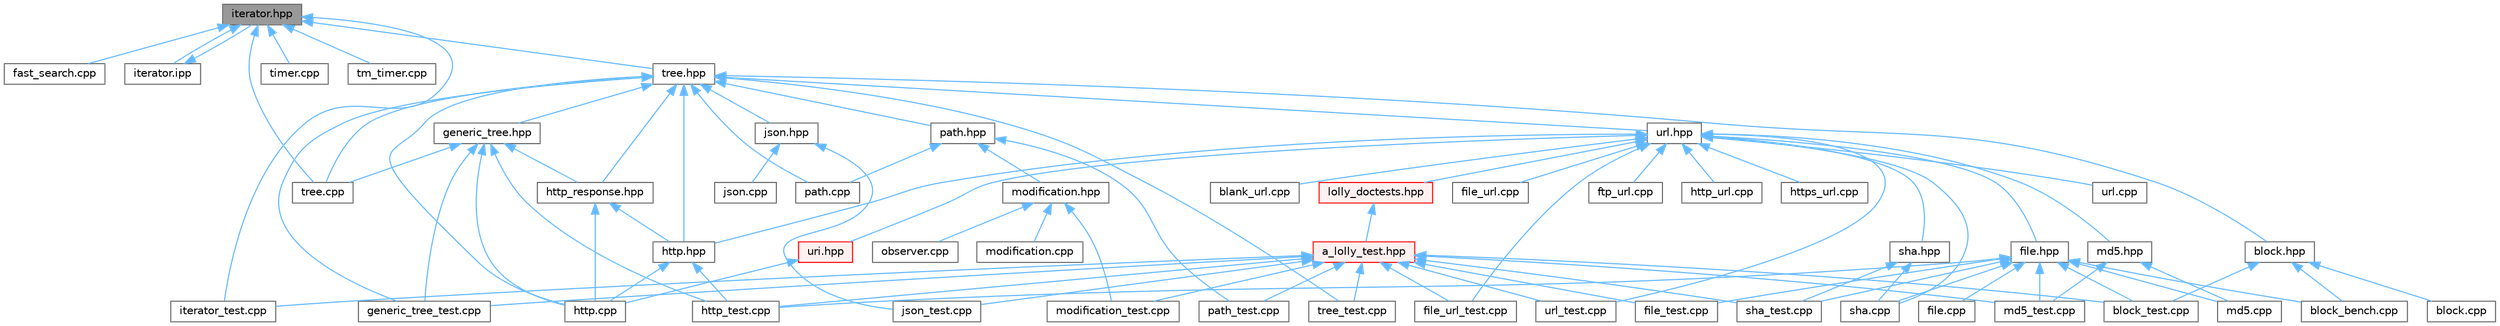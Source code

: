 digraph "iterator.hpp"
{
 // LATEX_PDF_SIZE
  bgcolor="transparent";
  edge [fontname=Helvetica,fontsize=10,labelfontname=Helvetica,labelfontsize=10];
  node [fontname=Helvetica,fontsize=10,shape=box,height=0.2,width=0.4];
  Node1 [id="Node000001",label="iterator.hpp",height=0.2,width=0.4,color="gray40", fillcolor="grey60", style="filled", fontcolor="black",tooltip=" "];
  Node1 -> Node2 [id="edge1_Node000001_Node000002",dir="back",color="steelblue1",style="solid",tooltip=" "];
  Node2 [id="Node000002",label="fast_search.cpp",height=0.2,width=0.4,color="grey40", fillcolor="white", style="filled",URL="$fast__search_8cpp.html",tooltip=" "];
  Node1 -> Node3 [id="edge2_Node000001_Node000003",dir="back",color="steelblue1",style="solid",tooltip=" "];
  Node3 [id="Node000003",label="iterator.ipp",height=0.2,width=0.4,color="grey40", fillcolor="white", style="filled",URL="$iterator_8ipp.html",tooltip=" "];
  Node3 -> Node1 [id="edge3_Node000003_Node000001",dir="back",color="steelblue1",style="solid",tooltip=" "];
  Node1 -> Node4 [id="edge4_Node000001_Node000004",dir="back",color="steelblue1",style="solid",tooltip=" "];
  Node4 [id="Node000004",label="iterator_test.cpp",height=0.2,width=0.4,color="grey40", fillcolor="white", style="filled",URL="$iterator__test_8cpp.html",tooltip=" "];
  Node1 -> Node5 [id="edge5_Node000001_Node000005",dir="back",color="steelblue1",style="solid",tooltip=" "];
  Node5 [id="Node000005",label="timer.cpp",height=0.2,width=0.4,color="grey40", fillcolor="white", style="filled",URL="$timer_8cpp.html",tooltip=" "];
  Node1 -> Node6 [id="edge6_Node000001_Node000006",dir="back",color="steelblue1",style="solid",tooltip=" "];
  Node6 [id="Node000006",label="tm_timer.cpp",height=0.2,width=0.4,color="grey40", fillcolor="white", style="filled",URL="$tm__timer_8cpp.html",tooltip=" "];
  Node1 -> Node7 [id="edge7_Node000001_Node000007",dir="back",color="steelblue1",style="solid",tooltip=" "];
  Node7 [id="Node000007",label="tree.cpp",height=0.2,width=0.4,color="grey40", fillcolor="white", style="filled",URL="$tree_8cpp.html",tooltip=" "];
  Node1 -> Node8 [id="edge8_Node000001_Node000008",dir="back",color="steelblue1",style="solid",tooltip=" "];
  Node8 [id="Node000008",label="tree.hpp",height=0.2,width=0.4,color="grey40", fillcolor="white", style="filled",URL="$tree_8hpp.html",tooltip=" "];
  Node8 -> Node9 [id="edge9_Node000008_Node000009",dir="back",color="steelblue1",style="solid",tooltip=" "];
  Node9 [id="Node000009",label="block.hpp",height=0.2,width=0.4,color="grey40", fillcolor="white", style="filled",URL="$block_8hpp.html",tooltip=" "];
  Node9 -> Node10 [id="edge10_Node000009_Node000010",dir="back",color="steelblue1",style="solid",tooltip=" "];
  Node10 [id="Node000010",label="block.cpp",height=0.2,width=0.4,color="grey40", fillcolor="white", style="filled",URL="$block_8cpp.html",tooltip=" "];
  Node9 -> Node11 [id="edge11_Node000009_Node000011",dir="back",color="steelblue1",style="solid",tooltip=" "];
  Node11 [id="Node000011",label="block_bench.cpp",height=0.2,width=0.4,color="grey40", fillcolor="white", style="filled",URL="$block__bench_8cpp.html",tooltip=" "];
  Node9 -> Node12 [id="edge12_Node000009_Node000012",dir="back",color="steelblue1",style="solid",tooltip=" "];
  Node12 [id="Node000012",label="block_test.cpp",height=0.2,width=0.4,color="grey40", fillcolor="white", style="filled",URL="$block__test_8cpp.html",tooltip=" "];
  Node8 -> Node13 [id="edge13_Node000008_Node000013",dir="back",color="steelblue1",style="solid",tooltip=" "];
  Node13 [id="Node000013",label="generic_tree.hpp",height=0.2,width=0.4,color="grey40", fillcolor="white", style="filled",URL="$generic__tree_8hpp.html",tooltip=" "];
  Node13 -> Node14 [id="edge14_Node000013_Node000014",dir="back",color="steelblue1",style="solid",tooltip=" "];
  Node14 [id="Node000014",label="generic_tree_test.cpp",height=0.2,width=0.4,color="grey40", fillcolor="white", style="filled",URL="$generic__tree__test_8cpp.html",tooltip=" "];
  Node13 -> Node15 [id="edge15_Node000013_Node000015",dir="back",color="steelblue1",style="solid",tooltip=" "];
  Node15 [id="Node000015",label="http.cpp",height=0.2,width=0.4,color="grey40", fillcolor="white", style="filled",URL="$http_8cpp.html",tooltip=" "];
  Node13 -> Node16 [id="edge16_Node000013_Node000016",dir="back",color="steelblue1",style="solid",tooltip=" "];
  Node16 [id="Node000016",label="http_response.hpp",height=0.2,width=0.4,color="grey40", fillcolor="white", style="filled",URL="$http__response_8hpp.html",tooltip=" "];
  Node16 -> Node15 [id="edge17_Node000016_Node000015",dir="back",color="steelblue1",style="solid",tooltip=" "];
  Node16 -> Node17 [id="edge18_Node000016_Node000017",dir="back",color="steelblue1",style="solid",tooltip=" "];
  Node17 [id="Node000017",label="http.hpp",height=0.2,width=0.4,color="grey40", fillcolor="white", style="filled",URL="$http_8hpp.html",tooltip=" "];
  Node17 -> Node15 [id="edge19_Node000017_Node000015",dir="back",color="steelblue1",style="solid",tooltip=" "];
  Node17 -> Node18 [id="edge20_Node000017_Node000018",dir="back",color="steelblue1",style="solid",tooltip=" "];
  Node18 [id="Node000018",label="http_test.cpp",height=0.2,width=0.4,color="grey40", fillcolor="white", style="filled",URL="$http__test_8cpp.html",tooltip=" "];
  Node13 -> Node18 [id="edge21_Node000013_Node000018",dir="back",color="steelblue1",style="solid",tooltip=" "];
  Node13 -> Node7 [id="edge22_Node000013_Node000007",dir="back",color="steelblue1",style="solid",tooltip=" "];
  Node8 -> Node14 [id="edge23_Node000008_Node000014",dir="back",color="steelblue1",style="solid",tooltip=" "];
  Node8 -> Node15 [id="edge24_Node000008_Node000015",dir="back",color="steelblue1",style="solid",tooltip=" "];
  Node8 -> Node17 [id="edge25_Node000008_Node000017",dir="back",color="steelblue1",style="solid",tooltip=" "];
  Node8 -> Node16 [id="edge26_Node000008_Node000016",dir="back",color="steelblue1",style="solid",tooltip=" "];
  Node8 -> Node19 [id="edge27_Node000008_Node000019",dir="back",color="steelblue1",style="solid",tooltip=" "];
  Node19 [id="Node000019",label="json.hpp",height=0.2,width=0.4,color="grey40", fillcolor="white", style="filled",URL="$json_8hpp.html",tooltip=" "];
  Node19 -> Node20 [id="edge28_Node000019_Node000020",dir="back",color="steelblue1",style="solid",tooltip=" "];
  Node20 [id="Node000020",label="json.cpp",height=0.2,width=0.4,color="grey40", fillcolor="white", style="filled",URL="$json_8cpp.html",tooltip=" "];
  Node19 -> Node21 [id="edge29_Node000019_Node000021",dir="back",color="steelblue1",style="solid",tooltip=" "];
  Node21 [id="Node000021",label="json_test.cpp",height=0.2,width=0.4,color="grey40", fillcolor="white", style="filled",URL="$json__test_8cpp.html",tooltip=" "];
  Node8 -> Node22 [id="edge30_Node000008_Node000022",dir="back",color="steelblue1",style="solid",tooltip=" "];
  Node22 [id="Node000022",label="path.cpp",height=0.2,width=0.4,color="grey40", fillcolor="white", style="filled",URL="$path_8cpp.html",tooltip=" "];
  Node8 -> Node23 [id="edge31_Node000008_Node000023",dir="back",color="steelblue1",style="solid",tooltip=" "];
  Node23 [id="Node000023",label="path.hpp",height=0.2,width=0.4,color="grey40", fillcolor="white", style="filled",URL="$path_8hpp.html",tooltip=" "];
  Node23 -> Node24 [id="edge32_Node000023_Node000024",dir="back",color="steelblue1",style="solid",tooltip=" "];
  Node24 [id="Node000024",label="modification.hpp",height=0.2,width=0.4,color="grey40", fillcolor="white", style="filled",URL="$modification_8hpp.html",tooltip=" "];
  Node24 -> Node25 [id="edge33_Node000024_Node000025",dir="back",color="steelblue1",style="solid",tooltip=" "];
  Node25 [id="Node000025",label="modification.cpp",height=0.2,width=0.4,color="grey40", fillcolor="white", style="filled",URL="$modification_8cpp.html",tooltip=" "];
  Node24 -> Node26 [id="edge34_Node000024_Node000026",dir="back",color="steelblue1",style="solid",tooltip=" "];
  Node26 [id="Node000026",label="modification_test.cpp",height=0.2,width=0.4,color="grey40", fillcolor="white", style="filled",URL="$modification__test_8cpp.html",tooltip=" "];
  Node24 -> Node27 [id="edge35_Node000024_Node000027",dir="back",color="steelblue1",style="solid",tooltip=" "];
  Node27 [id="Node000027",label="observer.cpp",height=0.2,width=0.4,color="grey40", fillcolor="white", style="filled",URL="$observer_8cpp.html",tooltip=" "];
  Node23 -> Node22 [id="edge36_Node000023_Node000022",dir="back",color="steelblue1",style="solid",tooltip=" "];
  Node23 -> Node28 [id="edge37_Node000023_Node000028",dir="back",color="steelblue1",style="solid",tooltip=" "];
  Node28 [id="Node000028",label="path_test.cpp",height=0.2,width=0.4,color="grey40", fillcolor="white", style="filled",URL="$path__test_8cpp.html",tooltip=" "];
  Node8 -> Node7 [id="edge38_Node000008_Node000007",dir="back",color="steelblue1",style="solid",tooltip=" "];
  Node8 -> Node29 [id="edge39_Node000008_Node000029",dir="back",color="steelblue1",style="solid",tooltip=" "];
  Node29 [id="Node000029",label="tree_test.cpp",height=0.2,width=0.4,color="grey40", fillcolor="white", style="filled",URL="$tree__test_8cpp.html",tooltip=" "];
  Node8 -> Node30 [id="edge40_Node000008_Node000030",dir="back",color="steelblue1",style="solid",tooltip=" "];
  Node30 [id="Node000030",label="url.hpp",height=0.2,width=0.4,color="grey40", fillcolor="white", style="filled",URL="$url_8hpp.html",tooltip=" "];
  Node30 -> Node31 [id="edge41_Node000030_Node000031",dir="back",color="steelblue1",style="solid",tooltip=" "];
  Node31 [id="Node000031",label="blank_url.cpp",height=0.2,width=0.4,color="grey40", fillcolor="white", style="filled",URL="$blank__url_8cpp.html",tooltip=" "];
  Node30 -> Node32 [id="edge42_Node000030_Node000032",dir="back",color="steelblue1",style="solid",tooltip=" "];
  Node32 [id="Node000032",label="file.hpp",height=0.2,width=0.4,color="grey40", fillcolor="white", style="filled",URL="$file_8hpp.html",tooltip=" "];
  Node32 -> Node11 [id="edge43_Node000032_Node000011",dir="back",color="steelblue1",style="solid",tooltip=" "];
  Node32 -> Node12 [id="edge44_Node000032_Node000012",dir="back",color="steelblue1",style="solid",tooltip=" "];
  Node32 -> Node33 [id="edge45_Node000032_Node000033",dir="back",color="steelblue1",style="solid",tooltip=" "];
  Node33 [id="Node000033",label="file.cpp",height=0.2,width=0.4,color="grey40", fillcolor="white", style="filled",URL="$file_8cpp.html",tooltip=" "];
  Node32 -> Node34 [id="edge46_Node000032_Node000034",dir="back",color="steelblue1",style="solid",tooltip=" "];
  Node34 [id="Node000034",label="file_test.cpp",height=0.2,width=0.4,color="grey40", fillcolor="white", style="filled",URL="$file__test_8cpp.html",tooltip=" "];
  Node32 -> Node18 [id="edge47_Node000032_Node000018",dir="back",color="steelblue1",style="solid",tooltip=" "];
  Node32 -> Node35 [id="edge48_Node000032_Node000035",dir="back",color="steelblue1",style="solid",tooltip=" "];
  Node35 [id="Node000035",label="md5.cpp",height=0.2,width=0.4,color="grey40", fillcolor="white", style="filled",URL="$md5_8cpp.html",tooltip=" "];
  Node32 -> Node36 [id="edge49_Node000032_Node000036",dir="back",color="steelblue1",style="solid",tooltip=" "];
  Node36 [id="Node000036",label="md5_test.cpp",height=0.2,width=0.4,color="grey40", fillcolor="white", style="filled",URL="$md5__test_8cpp.html",tooltip=" "];
  Node32 -> Node37 [id="edge50_Node000032_Node000037",dir="back",color="steelblue1",style="solid",tooltip=" "];
  Node37 [id="Node000037",label="sha.cpp",height=0.2,width=0.4,color="grey40", fillcolor="white", style="filled",URL="$sha_8cpp.html",tooltip=" "];
  Node32 -> Node38 [id="edge51_Node000032_Node000038",dir="back",color="steelblue1",style="solid",tooltip=" "];
  Node38 [id="Node000038",label="sha_test.cpp",height=0.2,width=0.4,color="grey40", fillcolor="white", style="filled",URL="$sha__test_8cpp.html",tooltip=" "];
  Node30 -> Node39 [id="edge52_Node000030_Node000039",dir="back",color="steelblue1",style="solid",tooltip=" "];
  Node39 [id="Node000039",label="file_url.cpp",height=0.2,width=0.4,color="grey40", fillcolor="white", style="filled",URL="$file__url_8cpp.html",tooltip=" "];
  Node30 -> Node40 [id="edge53_Node000030_Node000040",dir="back",color="steelblue1",style="solid",tooltip=" "];
  Node40 [id="Node000040",label="file_url_test.cpp",height=0.2,width=0.4,color="grey40", fillcolor="white", style="filled",URL="$file__url__test_8cpp.html",tooltip=" "];
  Node30 -> Node41 [id="edge54_Node000030_Node000041",dir="back",color="steelblue1",style="solid",tooltip=" "];
  Node41 [id="Node000041",label="ftp_url.cpp",height=0.2,width=0.4,color="grey40", fillcolor="white", style="filled",URL="$ftp__url_8cpp.html",tooltip=" "];
  Node30 -> Node17 [id="edge55_Node000030_Node000017",dir="back",color="steelblue1",style="solid",tooltip=" "];
  Node30 -> Node42 [id="edge56_Node000030_Node000042",dir="back",color="steelblue1",style="solid",tooltip=" "];
  Node42 [id="Node000042",label="http_url.cpp",height=0.2,width=0.4,color="grey40", fillcolor="white", style="filled",URL="$http__url_8cpp.html",tooltip=" "];
  Node30 -> Node43 [id="edge57_Node000030_Node000043",dir="back",color="steelblue1",style="solid",tooltip=" "];
  Node43 [id="Node000043",label="https_url.cpp",height=0.2,width=0.4,color="grey40", fillcolor="white", style="filled",URL="$https__url_8cpp.html",tooltip=" "];
  Node30 -> Node44 [id="edge58_Node000030_Node000044",dir="back",color="steelblue1",style="solid",tooltip=" "];
  Node44 [id="Node000044",label="lolly_doctests.hpp",height=0.2,width=0.4,color="red", fillcolor="#FFF0F0", style="filled",URL="$lolly__doctests_8hpp.html",tooltip=" "];
  Node44 -> Node45 [id="edge59_Node000044_Node000045",dir="back",color="steelblue1",style="solid",tooltip=" "];
  Node45 [id="Node000045",label="a_lolly_test.hpp",height=0.2,width=0.4,color="red", fillcolor="#FFF0F0", style="filled",URL="$a__lolly__test_8hpp.html",tooltip=" "];
  Node45 -> Node12 [id="edge60_Node000045_Node000012",dir="back",color="steelblue1",style="solid",tooltip=" "];
  Node45 -> Node34 [id="edge61_Node000045_Node000034",dir="back",color="steelblue1",style="solid",tooltip=" "];
  Node45 -> Node40 [id="edge62_Node000045_Node000040",dir="back",color="steelblue1",style="solid",tooltip=" "];
  Node45 -> Node14 [id="edge63_Node000045_Node000014",dir="back",color="steelblue1",style="solid",tooltip=" "];
  Node45 -> Node18 [id="edge64_Node000045_Node000018",dir="back",color="steelblue1",style="solid",tooltip=" "];
  Node45 -> Node4 [id="edge65_Node000045_Node000004",dir="back",color="steelblue1",style="solid",tooltip=" "];
  Node45 -> Node21 [id="edge66_Node000045_Node000021",dir="back",color="steelblue1",style="solid",tooltip=" "];
  Node45 -> Node36 [id="edge67_Node000045_Node000036",dir="back",color="steelblue1",style="solid",tooltip=" "];
  Node45 -> Node26 [id="edge68_Node000045_Node000026",dir="back",color="steelblue1",style="solid",tooltip=" "];
  Node45 -> Node28 [id="edge69_Node000045_Node000028",dir="back",color="steelblue1",style="solid",tooltip=" "];
  Node45 -> Node38 [id="edge70_Node000045_Node000038",dir="back",color="steelblue1",style="solid",tooltip=" "];
  Node45 -> Node29 [id="edge71_Node000045_Node000029",dir="back",color="steelblue1",style="solid",tooltip=" "];
  Node45 -> Node68 [id="edge72_Node000045_Node000068",dir="back",color="steelblue1",style="solid",tooltip=" "];
  Node68 [id="Node000068",label="url_test.cpp",height=0.2,width=0.4,color="grey40", fillcolor="white", style="filled",URL="$url__test_8cpp.html",tooltip=" "];
  Node30 -> Node70 [id="edge73_Node000030_Node000070",dir="back",color="steelblue1",style="solid",tooltip=" "];
  Node70 [id="Node000070",label="md5.hpp",height=0.2,width=0.4,color="grey40", fillcolor="white", style="filled",URL="$md5_8hpp.html",tooltip=" "];
  Node70 -> Node35 [id="edge74_Node000070_Node000035",dir="back",color="steelblue1",style="solid",tooltip=" "];
  Node70 -> Node36 [id="edge75_Node000070_Node000036",dir="back",color="steelblue1",style="solid",tooltip=" "];
  Node30 -> Node37 [id="edge76_Node000030_Node000037",dir="back",color="steelblue1",style="solid",tooltip=" "];
  Node30 -> Node71 [id="edge77_Node000030_Node000071",dir="back",color="steelblue1",style="solid",tooltip=" "];
  Node71 [id="Node000071",label="sha.hpp",height=0.2,width=0.4,color="grey40", fillcolor="white", style="filled",URL="$sha_8hpp.html",tooltip=" "];
  Node71 -> Node37 [id="edge78_Node000071_Node000037",dir="back",color="steelblue1",style="solid",tooltip=" "];
  Node71 -> Node38 [id="edge79_Node000071_Node000038",dir="back",color="steelblue1",style="solid",tooltip=" "];
  Node30 -> Node72 [id="edge80_Node000030_Node000072",dir="back",color="steelblue1",style="solid",tooltip=" "];
  Node72 [id="Node000072",label="uri.hpp",height=0.2,width=0.4,color="red", fillcolor="#FFF0F0", style="filled",URL="$uri_8hpp.html",tooltip=" "];
  Node72 -> Node15 [id="edge81_Node000072_Node000015",dir="back",color="steelblue1",style="solid",tooltip=" "];
  Node30 -> Node74 [id="edge82_Node000030_Node000074",dir="back",color="steelblue1",style="solid",tooltip=" "];
  Node74 [id="Node000074",label="url.cpp",height=0.2,width=0.4,color="grey40", fillcolor="white", style="filled",URL="$url_8cpp.html",tooltip=" "];
  Node30 -> Node68 [id="edge83_Node000030_Node000068",dir="back",color="steelblue1",style="solid",tooltip=" "];
}
